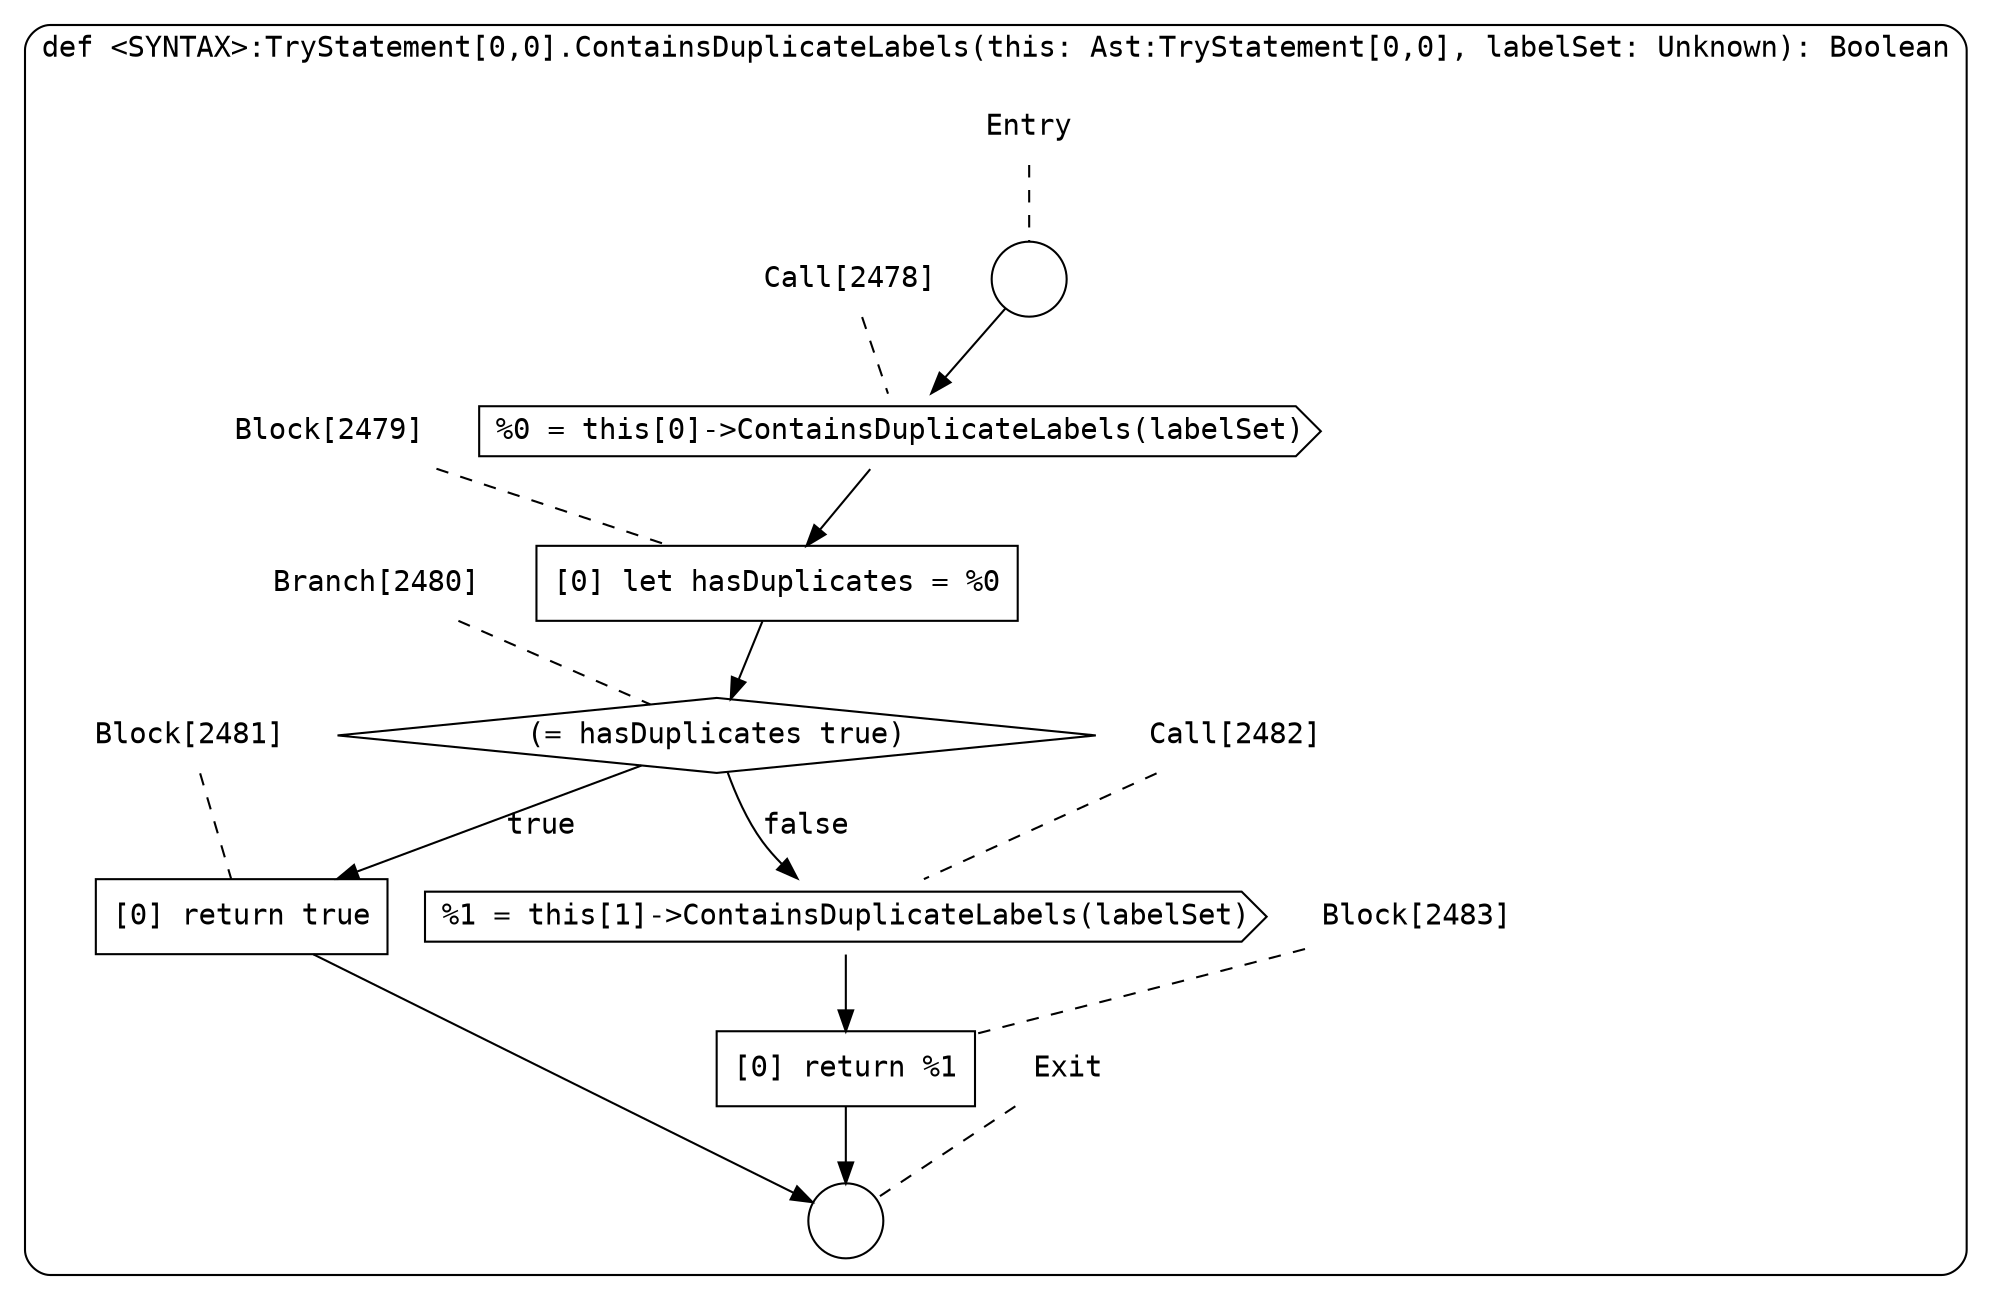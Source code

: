 digraph {
  graph [fontname = "Consolas"]
  node [fontname = "Consolas"]
  edge [fontname = "Consolas"]
  subgraph cluster531 {
    label = "def <SYNTAX>:TryStatement[0,0].ContainsDuplicateLabels(this: Ast:TryStatement[0,0], labelSet: Unknown): Boolean"
    style = rounded
    cluster531_entry_name [shape=none, label=<<font color="black">Entry</font>>]
    cluster531_entry_name -> cluster531_entry [arrowhead=none, color="black", style=dashed]
    cluster531_entry [shape=circle label=" " color="black" fillcolor="white" style=filled]
    cluster531_entry -> node2478 [color="black"]
    cluster531_exit_name [shape=none, label=<<font color="black">Exit</font>>]
    cluster531_exit_name -> cluster531_exit [arrowhead=none, color="black", style=dashed]
    cluster531_exit [shape=circle label=" " color="black" fillcolor="white" style=filled]
    node2478_name [shape=none, label=<<font color="black">Call[2478]</font>>]
    node2478_name -> node2478 [arrowhead=none, color="black", style=dashed]
    node2478 [shape=cds, label=<<font color="black">%0 = this[0]-&gt;ContainsDuplicateLabels(labelSet)</font>> color="black" fillcolor="white", style=filled]
    node2478 -> node2479 [color="black"]
    node2479_name [shape=none, label=<<font color="black">Block[2479]</font>>]
    node2479_name -> node2479 [arrowhead=none, color="black", style=dashed]
    node2479 [shape=box, label=<<font color="black">[0] let hasDuplicates = %0<BR ALIGN="LEFT"/></font>> color="black" fillcolor="white", style=filled]
    node2479 -> node2480 [color="black"]
    node2480_name [shape=none, label=<<font color="black">Branch[2480]</font>>]
    node2480_name -> node2480 [arrowhead=none, color="black", style=dashed]
    node2480 [shape=diamond, label=<<font color="black">(= hasDuplicates true)</font>> color="black" fillcolor="white", style=filled]
    node2480 -> node2481 [label=<<font color="black">true</font>> color="black"]
    node2480 -> node2482 [label=<<font color="black">false</font>> color="black"]
    node2481_name [shape=none, label=<<font color="black">Block[2481]</font>>]
    node2481_name -> node2481 [arrowhead=none, color="black", style=dashed]
    node2481 [shape=box, label=<<font color="black">[0] return true<BR ALIGN="LEFT"/></font>> color="black" fillcolor="white", style=filled]
    node2481 -> cluster531_exit [color="black"]
    node2482_name [shape=none, label=<<font color="black">Call[2482]</font>>]
    node2482_name -> node2482 [arrowhead=none, color="black", style=dashed]
    node2482 [shape=cds, label=<<font color="black">%1 = this[1]-&gt;ContainsDuplicateLabels(labelSet)</font>> color="black" fillcolor="white", style=filled]
    node2482 -> node2483 [color="black"]
    node2483_name [shape=none, label=<<font color="black">Block[2483]</font>>]
    node2483_name -> node2483 [arrowhead=none, color="black", style=dashed]
    node2483 [shape=box, label=<<font color="black">[0] return %1<BR ALIGN="LEFT"/></font>> color="black" fillcolor="white", style=filled]
    node2483 -> cluster531_exit [color="black"]
  }
}